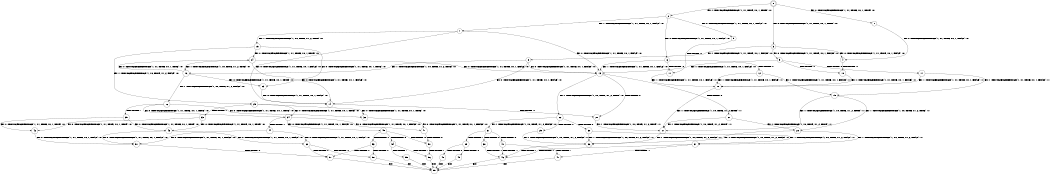 digraph BCG {
size = "7, 10.5";
center = TRUE;
node [shape = circle];
0 [peripheries = 2];
0 -> 1 [label = "EX !0 !ATOMIC_EXCH_BRANCH (1, +1, TRUE, +0, 1, TRUE) !:0:"];
0 -> 2 [label = "EX !1 !ATOMIC_EXCH_BRANCH (1, +1, TRUE, +0, 1, TRUE) !:0:"];
0 -> 3 [label = "EX !0 !ATOMIC_EXCH_BRANCH (1, +1, TRUE, +0, 1, TRUE) !:0:"];
1 -> 4 [label = "EX !0 !ATOMIC_EXCH_BRANCH (1, +1, TRUE, +0, 1, FALSE) !:0:"];
2 -> 5 [label = "EX !0 !ATOMIC_EXCH_BRANCH (1, +1, TRUE, +0, 1, FALSE) !:0:"];
2 -> 6 [label = "EX !0 !ATOMIC_EXCH_BRANCH (1, +1, TRUE, +0, 1, FALSE) !:0:"];
2 -> 7 [label = "EX !1 !ATOMIC_EXCH_BRANCH (1, +1, TRUE, +0, 1, FALSE) !:0:"];
3 -> 4 [label = "EX !0 !ATOMIC_EXCH_BRANCH (1, +1, TRUE, +0, 1, FALSE) !:0:"];
3 -> 8 [label = "EX !1 !ATOMIC_EXCH_BRANCH (1, +1, TRUE, +0, 1, FALSE) !:0:"];
3 -> 9 [label = "EX !0 !ATOMIC_EXCH_BRANCH (1, +1, TRUE, +0, 1, FALSE) !:0:"];
4 -> 10 [label = "TERMINATE !0"];
5 -> 11 [label = "TERMINATE !0"];
6 -> 11 [label = "TERMINATE !0"];
6 -> 12 [label = "TERMINATE !0"];
6 -> 13 [label = "EX !1 !ATOMIC_EXCH_BRANCH (1, +1, TRUE, +0, 1, FALSE) !:0:"];
7 -> 14 [label = "EX !0 !ATOMIC_EXCH_BRANCH (1, +1, TRUE, +0, 1, FALSE) !:0:"];
7 -> 13 [label = "EX !0 !ATOMIC_EXCH_BRANCH (1, +1, TRUE, +0, 1, FALSE) !:0:"];
7 -> 15 [label = "EX !1 !ATOMIC_EXCH_BRANCH (1, +0, TRUE, +1, 2, TRUE) !:0:"];
8 -> 14 [label = "EX !0 !ATOMIC_EXCH_BRANCH (1, +1, TRUE, +0, 1, FALSE) !:0:"];
8 -> 16 [label = "EX !1 !ATOMIC_EXCH_BRANCH (1, +0, TRUE, +1, 2, TRUE) !:0:"];
8 -> 13 [label = "EX !0 !ATOMIC_EXCH_BRANCH (1, +1, TRUE, +0, 1, FALSE) !:0:"];
9 -> 10 [label = "TERMINATE !0"];
9 -> 17 [label = "TERMINATE !0"];
9 -> 13 [label = "EX !1 !ATOMIC_EXCH_BRANCH (1, +1, TRUE, +0, 1, FALSE) !:0:"];
10 -> 18 [label = "EX !1 !ATOMIC_EXCH_BRANCH (1, +1, TRUE, +0, 1, FALSE) !:1:"];
11 -> 18 [label = "EX !1 !ATOMIC_EXCH_BRANCH (1, +1, TRUE, +0, 1, FALSE) !:1:"];
12 -> 18 [label = "EX !1 !ATOMIC_EXCH_BRANCH (1, +1, TRUE, +0, 1, FALSE) !:1:"];
12 -> 19 [label = "EX !1 !ATOMIC_EXCH_BRANCH (1, +1, TRUE, +0, 1, FALSE) !:1:"];
13 -> 20 [label = "TERMINATE !0"];
13 -> 21 [label = "TERMINATE !0"];
13 -> 22 [label = "EX !1 !ATOMIC_EXCH_BRANCH (1, +0, TRUE, +1, 2, TRUE) !:0:"];
14 -> 20 [label = "TERMINATE !0"];
15 -> 23 [label = "EX !0 !ATOMIC_EXCH_BRANCH (1, +1, TRUE, +0, 1, TRUE) !:0:"];
15 -> 24 [label = "EX !0 !ATOMIC_EXCH_BRANCH (1, +1, TRUE, +0, 1, TRUE) !:0:"];
15 -> 25 [label = "EX !1 !ATOMIC_EXCH_BRANCH (1, +0, TRUE, +1, 2, FALSE) !:0:"];
16 -> 23 [label = "EX !0 !ATOMIC_EXCH_BRANCH (1, +1, TRUE, +0, 1, TRUE) !:0:"];
16 -> 26 [label = "EX !1 !ATOMIC_EXCH_BRANCH (1, +0, TRUE, +1, 2, FALSE) !:0:"];
16 -> 24 [label = "EX !0 !ATOMIC_EXCH_BRANCH (1, +1, TRUE, +0, 1, TRUE) !:0:"];
17 -> 18 [label = "EX !1 !ATOMIC_EXCH_BRANCH (1, +1, TRUE, +0, 1, FALSE) !:1:"];
17 -> 19 [label = "EX !1 !ATOMIC_EXCH_BRANCH (1, +1, TRUE, +0, 1, FALSE) !:1:"];
18 -> 27 [label = "EX !1 !ATOMIC_EXCH_BRANCH (1, +0, TRUE, +1, 2, TRUE) !:1:"];
19 -> 27 [label = "EX !1 !ATOMIC_EXCH_BRANCH (1, +0, TRUE, +1, 2, TRUE) !:1:"];
19 -> 28 [label = "EX !1 !ATOMIC_EXCH_BRANCH (1, +0, TRUE, +1, 2, TRUE) !:1:"];
20 -> 27 [label = "EX !1 !ATOMIC_EXCH_BRANCH (1, +0, TRUE, +1, 2, TRUE) !:1:"];
21 -> 27 [label = "EX !1 !ATOMIC_EXCH_BRANCH (1, +0, TRUE, +1, 2, TRUE) !:1:"];
21 -> 28 [label = "EX !1 !ATOMIC_EXCH_BRANCH (1, +0, TRUE, +1, 2, TRUE) !:1:"];
22 -> 29 [label = "TERMINATE !0"];
22 -> 30 [label = "TERMINATE !0"];
22 -> 31 [label = "EX !1 !ATOMIC_EXCH_BRANCH (1, +0, TRUE, +1, 2, FALSE) !:0:"];
23 -> 14 [label = "EX !0 !ATOMIC_EXCH_BRANCH (1, +1, TRUE, +0, 1, FALSE) !:0:"];
24 -> 14 [label = "EX !0 !ATOMIC_EXCH_BRANCH (1, +1, TRUE, +0, 1, FALSE) !:0:"];
24 -> 16 [label = "EX !1 !ATOMIC_EXCH_BRANCH (1, +0, TRUE, +1, 2, TRUE) !:0:"];
24 -> 13 [label = "EX !0 !ATOMIC_EXCH_BRANCH (1, +1, TRUE, +0, 1, FALSE) !:0:"];
25 -> 32 [label = "EX !0 !ATOMIC_EXCH_BRANCH (1, +1, TRUE, +0, 1, TRUE) !:0:"];
25 -> 33 [label = "TERMINATE !1"];
25 -> 34 [label = "EX !0 !ATOMIC_EXCH_BRANCH (1, +1, TRUE, +0, 1, TRUE) !:0:"];
26 -> 32 [label = "EX !0 !ATOMIC_EXCH_BRANCH (1, +1, TRUE, +0, 1, TRUE) !:0:"];
26 -> 35 [label = "TERMINATE !1"];
26 -> 34 [label = "EX !0 !ATOMIC_EXCH_BRANCH (1, +1, TRUE, +0, 1, TRUE) !:0:"];
27 -> 36 [label = "EX !1 !ATOMIC_EXCH_BRANCH (1, +0, TRUE, +1, 2, FALSE) !:1:"];
28 -> 36 [label = "EX !1 !ATOMIC_EXCH_BRANCH (1, +0, TRUE, +1, 2, FALSE) !:1:"];
28 -> 37 [label = "EX !1 !ATOMIC_EXCH_BRANCH (1, +0, TRUE, +1, 2, FALSE) !:1:"];
29 -> 36 [label = "EX !1 !ATOMIC_EXCH_BRANCH (1, +0, TRUE, +1, 2, FALSE) !:1:"];
30 -> 36 [label = "EX !1 !ATOMIC_EXCH_BRANCH (1, +0, TRUE, +1, 2, FALSE) !:1:"];
30 -> 37 [label = "EX !1 !ATOMIC_EXCH_BRANCH (1, +0, TRUE, +1, 2, FALSE) !:1:"];
31 -> 38 [label = "TERMINATE !0"];
31 -> 39 [label = "TERMINATE !1"];
31 -> 40 [label = "TERMINATE !0"];
32 -> 41 [label = "EX !0 !ATOMIC_EXCH_BRANCH (1, +1, TRUE, +0, 1, FALSE) !:0:"];
33 -> 42 [label = "EX !0 !ATOMIC_EXCH_BRANCH (1, +1, TRUE, +0, 1, TRUE) !:0:"];
33 -> 43 [label = "EX !0 !ATOMIC_EXCH_BRANCH (1, +1, TRUE, +0, 1, TRUE) !:0:"];
34 -> 41 [label = "EX !0 !ATOMIC_EXCH_BRANCH (1, +1, TRUE, +0, 1, FALSE) !:0:"];
34 -> 44 [label = "TERMINATE !1"];
34 -> 45 [label = "EX !0 !ATOMIC_EXCH_BRANCH (1, +1, TRUE, +0, 1, FALSE) !:0:"];
35 -> 42 [label = "EX !0 !ATOMIC_EXCH_BRANCH (1, +1, TRUE, +0, 1, TRUE) !:0:"];
35 -> 43 [label = "EX !0 !ATOMIC_EXCH_BRANCH (1, +1, TRUE, +0, 1, TRUE) !:0:"];
36 -> 46 [label = "TERMINATE !1"];
37 -> 46 [label = "TERMINATE !1"];
37 -> 47 [label = "TERMINATE !1"];
38 -> 46 [label = "TERMINATE !1"];
39 -> 48 [label = "TERMINATE !0"];
39 -> 49 [label = "TERMINATE !0"];
40 -> 46 [label = "TERMINATE !1"];
40 -> 47 [label = "TERMINATE !1"];
41 -> 50 [label = "TERMINATE !0"];
42 -> 51 [label = "EX !0 !ATOMIC_EXCH_BRANCH (1, +1, TRUE, +0, 1, FALSE) !:0:"];
43 -> 51 [label = "EX !0 !ATOMIC_EXCH_BRANCH (1, +1, TRUE, +0, 1, FALSE) !:0:"];
43 -> 52 [label = "EX !0 !ATOMIC_EXCH_BRANCH (1, +1, TRUE, +0, 1, FALSE) !:0:"];
44 -> 51 [label = "EX !0 !ATOMIC_EXCH_BRANCH (1, +1, TRUE, +0, 1, FALSE) !:0:"];
44 -> 52 [label = "EX !0 !ATOMIC_EXCH_BRANCH (1, +1, TRUE, +0, 1, FALSE) !:0:"];
45 -> 50 [label = "TERMINATE !0"];
45 -> 53 [label = "TERMINATE !1"];
45 -> 54 [label = "TERMINATE !0"];
46 -> 55 [label = "exit"];
47 -> 55 [label = "exit"];
48 -> 55 [label = "exit"];
49 -> 55 [label = "exit"];
50 -> 56 [label = "TERMINATE !1"];
51 -> 57 [label = "TERMINATE !0"];
52 -> 57 [label = "TERMINATE !0"];
52 -> 58 [label = "TERMINATE !0"];
53 -> 57 [label = "TERMINATE !0"];
53 -> 58 [label = "TERMINATE !0"];
54 -> 56 [label = "TERMINATE !1"];
54 -> 59 [label = "TERMINATE !1"];
56 -> 55 [label = "exit"];
57 -> 55 [label = "exit"];
58 -> 55 [label = "exit"];
59 -> 55 [label = "exit"];
}
